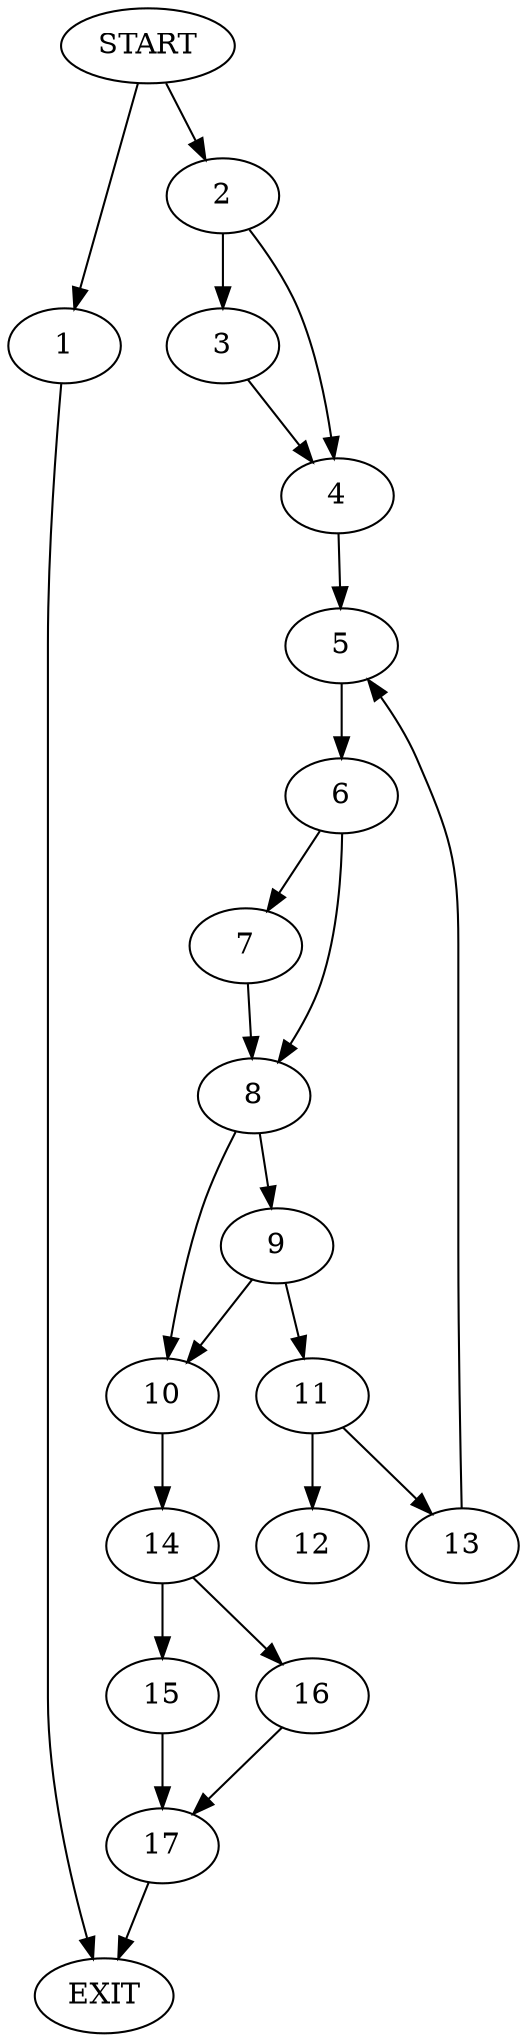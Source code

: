 digraph { 
0 [label="START"];
1;
2;
3;
4;
5;
6;
7;
8;
9;
10;
11;
12;
13;
14;
15;
16;
17;
18[label="EXIT"];
0 -> 1;
0 -> 2;
1 -> 18;
2 -> 3;
2 -> 4;
3 -> 4;
4 -> 5;
5 -> 6;
6 -> 7;
6 -> 8;
7 -> 8;
8 -> 10;
8 -> 9;
9 -> 10;
9 -> 11;
10 -> 14;
11 -> 12;
11 -> 13;
13 -> 5;
14 -> 15;
14 -> 16;
15 -> 17;
16 -> 17;
17 -> 18;
}